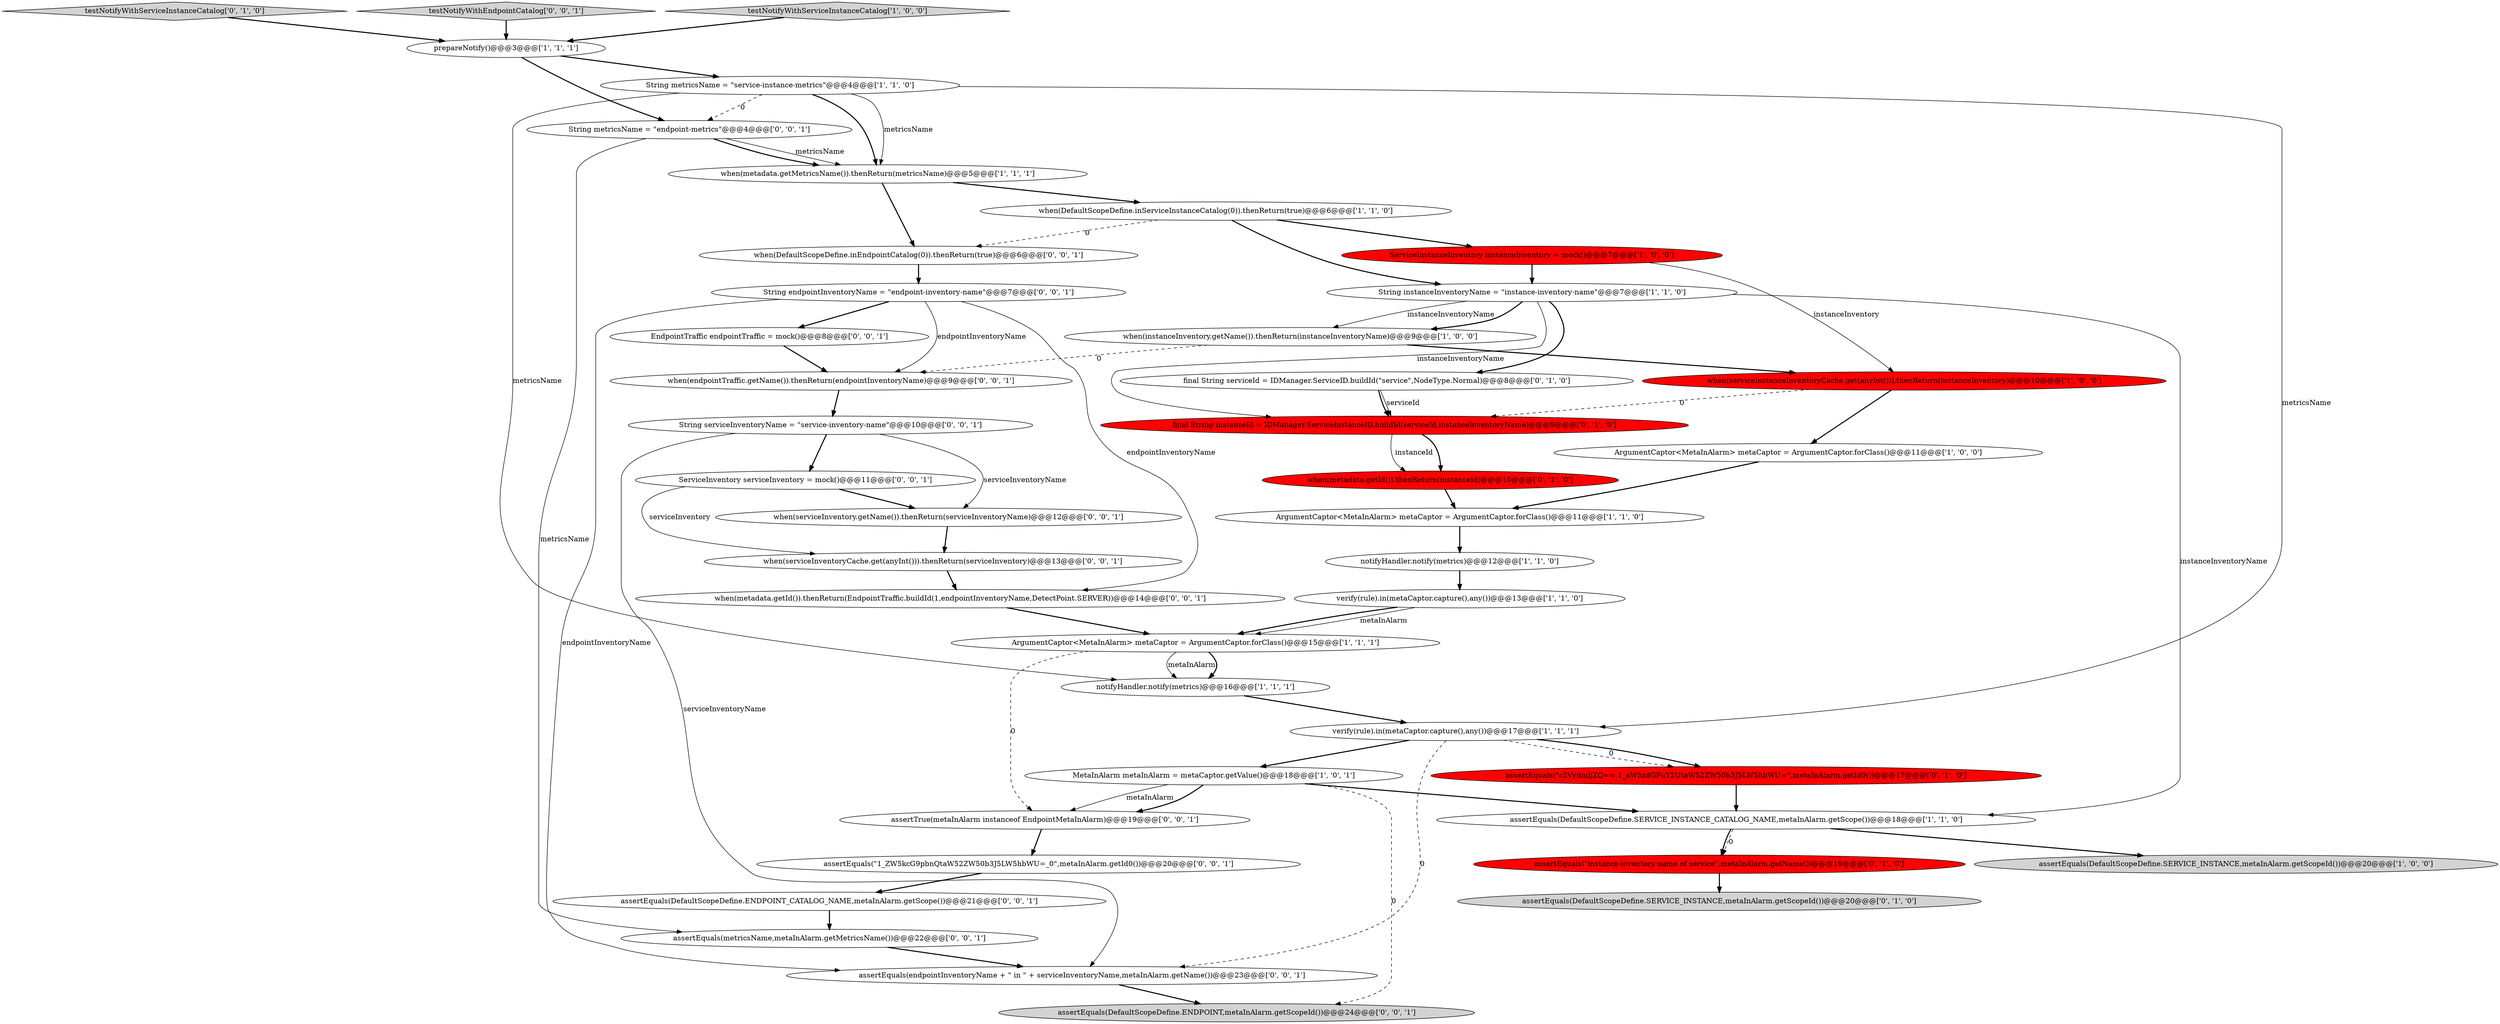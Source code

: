 digraph {
18 [style = filled, label = "ArgumentCaptor<MetaInAlarm> metaCaptor = ArgumentCaptor.forClass()@@@11@@@['1', '1', '0']", fillcolor = white, shape = ellipse image = "AAA0AAABBB1BBB"];
34 [style = filled, label = "when(DefaultScopeDefine.inEndpointCatalog(0)).thenReturn(true)@@@6@@@['0', '0', '1']", fillcolor = white, shape = ellipse image = "AAA0AAABBB3BBB"];
20 [style = filled, label = "assertEquals(\"instance-inventory-name of service\",metaInAlarm.getName())@@@19@@@['0', '1', '0']", fillcolor = red, shape = ellipse image = "AAA1AAABBB2BBB"];
32 [style = filled, label = "String serviceInventoryName = \"service-inventory-name\"@@@10@@@['0', '0', '1']", fillcolor = white, shape = ellipse image = "AAA0AAABBB3BBB"];
14 [style = filled, label = "when(DefaultScopeDefine.inServiceInstanceCatalog(0)).thenReturn(true)@@@6@@@['1', '1', '0']", fillcolor = white, shape = ellipse image = "AAA0AAABBB1BBB"];
5 [style = filled, label = "notifyHandler.notify(metrics)@@@16@@@['1', '1', '1']", fillcolor = white, shape = ellipse image = "AAA0AAABBB1BBB"];
16 [style = filled, label = "String instanceInventoryName = \"instance-inventory-name\"@@@7@@@['1', '1', '0']", fillcolor = white, shape = ellipse image = "AAA0AAABBB1BBB"];
30 [style = filled, label = "when(serviceInventory.getName()).thenReturn(serviceInventoryName)@@@12@@@['0', '0', '1']", fillcolor = white, shape = ellipse image = "AAA0AAABBB3BBB"];
25 [style = filled, label = "final String serviceId = IDManager.ServiceID.buildId(\"service\",NodeType.Normal)@@@8@@@['0', '1', '0']", fillcolor = white, shape = ellipse image = "AAA0AAABBB2BBB"];
36 [style = filled, label = "when(endpointTraffic.getName()).thenReturn(endpointInventoryName)@@@9@@@['0', '0', '1']", fillcolor = white, shape = ellipse image = "AAA0AAABBB3BBB"];
6 [style = filled, label = "ArgumentCaptor<MetaInAlarm> metaCaptor = ArgumentCaptor.forClass()@@@11@@@['1', '0', '0']", fillcolor = white, shape = ellipse image = "AAA0AAABBB1BBB"];
9 [style = filled, label = "assertEquals(DefaultScopeDefine.SERVICE_INSTANCE_CATALOG_NAME,metaInAlarm.getScope())@@@18@@@['1', '1', '0']", fillcolor = white, shape = ellipse image = "AAA0AAABBB1BBB"];
33 [style = filled, label = "String endpointInventoryName = \"endpoint-inventory-name\"@@@7@@@['0', '0', '1']", fillcolor = white, shape = ellipse image = "AAA0AAABBB3BBB"];
19 [style = filled, label = "assertEquals(\"c2VydmljZQ==.1_aW5zdGFuY2UtaW52ZW50b3J5LW5hbWU=\",metaInAlarm.getId0())@@@17@@@['0', '1', '0']", fillcolor = red, shape = ellipse image = "AAA1AAABBB2BBB"];
21 [style = filled, label = "assertEquals(DefaultScopeDefine.SERVICE_INSTANCE,metaInAlarm.getScopeId())@@@20@@@['0', '1', '0']", fillcolor = lightgray, shape = ellipse image = "AAA0AAABBB2BBB"];
10 [style = filled, label = "MetaInAlarm metaInAlarm = metaCaptor.getValue()@@@18@@@['1', '0', '1']", fillcolor = white, shape = ellipse image = "AAA0AAABBB1BBB"];
39 [style = filled, label = "assertEquals(metricsName,metaInAlarm.getMetricsName())@@@22@@@['0', '0', '1']", fillcolor = white, shape = ellipse image = "AAA0AAABBB3BBB"];
37 [style = filled, label = "EndpointTraffic endpointTraffic = mock()@@@8@@@['0', '0', '1']", fillcolor = white, shape = ellipse image = "AAA0AAABBB3BBB"];
3 [style = filled, label = "verify(rule).in(metaCaptor.capture(),any())@@@13@@@['1', '1', '0']", fillcolor = white, shape = ellipse image = "AAA0AAABBB1BBB"];
13 [style = filled, label = "when(metadata.getMetricsName()).thenReturn(metricsName)@@@5@@@['1', '1', '1']", fillcolor = white, shape = ellipse image = "AAA0AAABBB1BBB"];
8 [style = filled, label = "String metricsName = \"service-instance-metrics\"@@@4@@@['1', '1', '0']", fillcolor = white, shape = ellipse image = "AAA0AAABBB1BBB"];
40 [style = filled, label = "ServiceInventory serviceInventory = mock()@@@11@@@['0', '0', '1']", fillcolor = white, shape = ellipse image = "AAA0AAABBB3BBB"];
0 [style = filled, label = "verify(rule).in(metaCaptor.capture(),any())@@@17@@@['1', '1', '1']", fillcolor = white, shape = ellipse image = "AAA0AAABBB1BBB"];
2 [style = filled, label = "when(serviceInstanceInventoryCache.get(anyInt())).thenReturn(instanceInventory)@@@10@@@['1', '0', '0']", fillcolor = red, shape = ellipse image = "AAA1AAABBB1BBB"];
1 [style = filled, label = "assertEquals(DefaultScopeDefine.SERVICE_INSTANCE,metaInAlarm.getScopeId())@@@20@@@['1', '0', '0']", fillcolor = lightgray, shape = ellipse image = "AAA0AAABBB1BBB"];
28 [style = filled, label = "assertEquals(endpointInventoryName + \" in \" + serviceInventoryName,metaInAlarm.getName())@@@23@@@['0', '0', '1']", fillcolor = white, shape = ellipse image = "AAA0AAABBB3BBB"];
7 [style = filled, label = "notifyHandler.notify(metrics)@@@12@@@['1', '1', '0']", fillcolor = white, shape = ellipse image = "AAA0AAABBB1BBB"];
22 [style = filled, label = "final String instanceId = IDManager.ServiceInstanceID.buildId(serviceId,instanceInventoryName)@@@9@@@['0', '1', '0']", fillcolor = red, shape = ellipse image = "AAA1AAABBB2BBB"];
4 [style = filled, label = "prepareNotify()@@@3@@@['1', '1', '1']", fillcolor = white, shape = ellipse image = "AAA0AAABBB1BBB"];
23 [style = filled, label = "when(metadata.getId()).thenReturn(instanceId)@@@10@@@['0', '1', '0']", fillcolor = red, shape = ellipse image = "AAA1AAABBB2BBB"];
41 [style = filled, label = "assertEquals(\"1_ZW5kcG9pbnQtaW52ZW50b3J5LW5hbWU=_0\",metaInAlarm.getId0())@@@20@@@['0', '0', '1']", fillcolor = white, shape = ellipse image = "AAA0AAABBB3BBB"];
11 [style = filled, label = "ArgumentCaptor<MetaInAlarm> metaCaptor = ArgumentCaptor.forClass()@@@15@@@['1', '1', '1']", fillcolor = white, shape = ellipse image = "AAA0AAABBB1BBB"];
24 [style = filled, label = "testNotifyWithServiceInstanceCatalog['0', '1', '0']", fillcolor = lightgray, shape = diamond image = "AAA0AAABBB2BBB"];
35 [style = filled, label = "String metricsName = \"endpoint-metrics\"@@@4@@@['0', '0', '1']", fillcolor = white, shape = ellipse image = "AAA0AAABBB3BBB"];
42 [style = filled, label = "assertEquals(DefaultScopeDefine.ENDPOINT_CATALOG_NAME,metaInAlarm.getScope())@@@21@@@['0', '0', '1']", fillcolor = white, shape = ellipse image = "AAA0AAABBB3BBB"];
38 [style = filled, label = "assertTrue(metaInAlarm instanceof EndpointMetaInAlarm)@@@19@@@['0', '0', '1']", fillcolor = white, shape = ellipse image = "AAA0AAABBB3BBB"];
12 [style = filled, label = "when(instanceInventory.getName()).thenReturn(instanceInventoryName)@@@9@@@['1', '0', '0']", fillcolor = white, shape = ellipse image = "AAA0AAABBB1BBB"];
29 [style = filled, label = "testNotifyWithEndpointCatalog['0', '0', '1']", fillcolor = lightgray, shape = diamond image = "AAA0AAABBB3BBB"];
31 [style = filled, label = "when(serviceInventoryCache.get(anyInt())).thenReturn(serviceInventory)@@@13@@@['0', '0', '1']", fillcolor = white, shape = ellipse image = "AAA0AAABBB3BBB"];
26 [style = filled, label = "when(metadata.getId()).thenReturn(EndpointTraffic.buildId(1,endpointInventoryName,DetectPoint.SERVER))@@@14@@@['0', '0', '1']", fillcolor = white, shape = ellipse image = "AAA0AAABBB3BBB"];
17 [style = filled, label = "testNotifyWithServiceInstanceCatalog['1', '0', '0']", fillcolor = lightgray, shape = diamond image = "AAA0AAABBB1BBB"];
15 [style = filled, label = "ServiceInstanceInventory instanceInventory = mock()@@@7@@@['1', '0', '0']", fillcolor = red, shape = ellipse image = "AAA1AAABBB1BBB"];
27 [style = filled, label = "assertEquals(DefaultScopeDefine.ENDPOINT,metaInAlarm.getScopeId())@@@24@@@['0', '0', '1']", fillcolor = lightgray, shape = ellipse image = "AAA0AAABBB3BBB"];
14->16 [style = bold, label=""];
9->20 [style = dashed, label="0"];
11->5 [style = solid, label="metaInAlarm"];
13->34 [style = bold, label=""];
4->35 [style = bold, label=""];
29->4 [style = bold, label=""];
22->23 [style = solid, label="instanceId"];
25->22 [style = solid, label="serviceId"];
37->36 [style = bold, label=""];
25->22 [style = bold, label=""];
16->9 [style = solid, label="instanceInventoryName"];
33->36 [style = solid, label="endpointInventoryName"];
8->13 [style = solid, label="metricsName"];
0->19 [style = bold, label=""];
2->6 [style = bold, label=""];
40->31 [style = solid, label="serviceInventory"];
6->18 [style = bold, label=""];
0->19 [style = dashed, label="0"];
14->34 [style = dashed, label="0"];
34->33 [style = bold, label=""];
42->39 [style = bold, label=""];
33->26 [style = solid, label="endpointInventoryName"];
3->11 [style = bold, label=""];
32->28 [style = solid, label="serviceInventoryName"];
8->35 [style = dashed, label="0"];
36->32 [style = bold, label=""];
16->25 [style = bold, label=""];
9->20 [style = bold, label=""];
38->41 [style = bold, label=""];
10->38 [style = solid, label="metaInAlarm"];
15->2 [style = solid, label="instanceInventory"];
3->11 [style = solid, label="metaInAlarm"];
10->27 [style = dashed, label="0"];
15->16 [style = bold, label=""];
0->28 [style = dashed, label="0"];
22->23 [style = bold, label=""];
8->0 [style = solid, label="metricsName"];
26->11 [style = bold, label=""];
7->3 [style = bold, label=""];
39->28 [style = bold, label=""];
33->28 [style = solid, label="endpointInventoryName"];
16->22 [style = solid, label="instanceInventoryName"];
20->21 [style = bold, label=""];
11->38 [style = dashed, label="0"];
11->5 [style = bold, label=""];
12->2 [style = bold, label=""];
0->10 [style = bold, label=""];
24->4 [style = bold, label=""];
31->26 [style = bold, label=""];
10->38 [style = bold, label=""];
5->0 [style = bold, label=""];
19->9 [style = bold, label=""];
12->36 [style = dashed, label="0"];
30->31 [style = bold, label=""];
32->40 [style = bold, label=""];
35->39 [style = solid, label="metricsName"];
16->12 [style = solid, label="instanceInventoryName"];
35->13 [style = solid, label="metricsName"];
4->8 [style = bold, label=""];
40->30 [style = bold, label=""];
14->15 [style = bold, label=""];
10->9 [style = bold, label=""];
8->5 [style = solid, label="metricsName"];
28->27 [style = bold, label=""];
18->7 [style = bold, label=""];
9->1 [style = bold, label=""];
35->13 [style = bold, label=""];
33->37 [style = bold, label=""];
2->22 [style = dashed, label="0"];
13->14 [style = bold, label=""];
16->12 [style = bold, label=""];
23->18 [style = bold, label=""];
17->4 [style = bold, label=""];
8->13 [style = bold, label=""];
32->30 [style = solid, label="serviceInventoryName"];
41->42 [style = bold, label=""];
}
